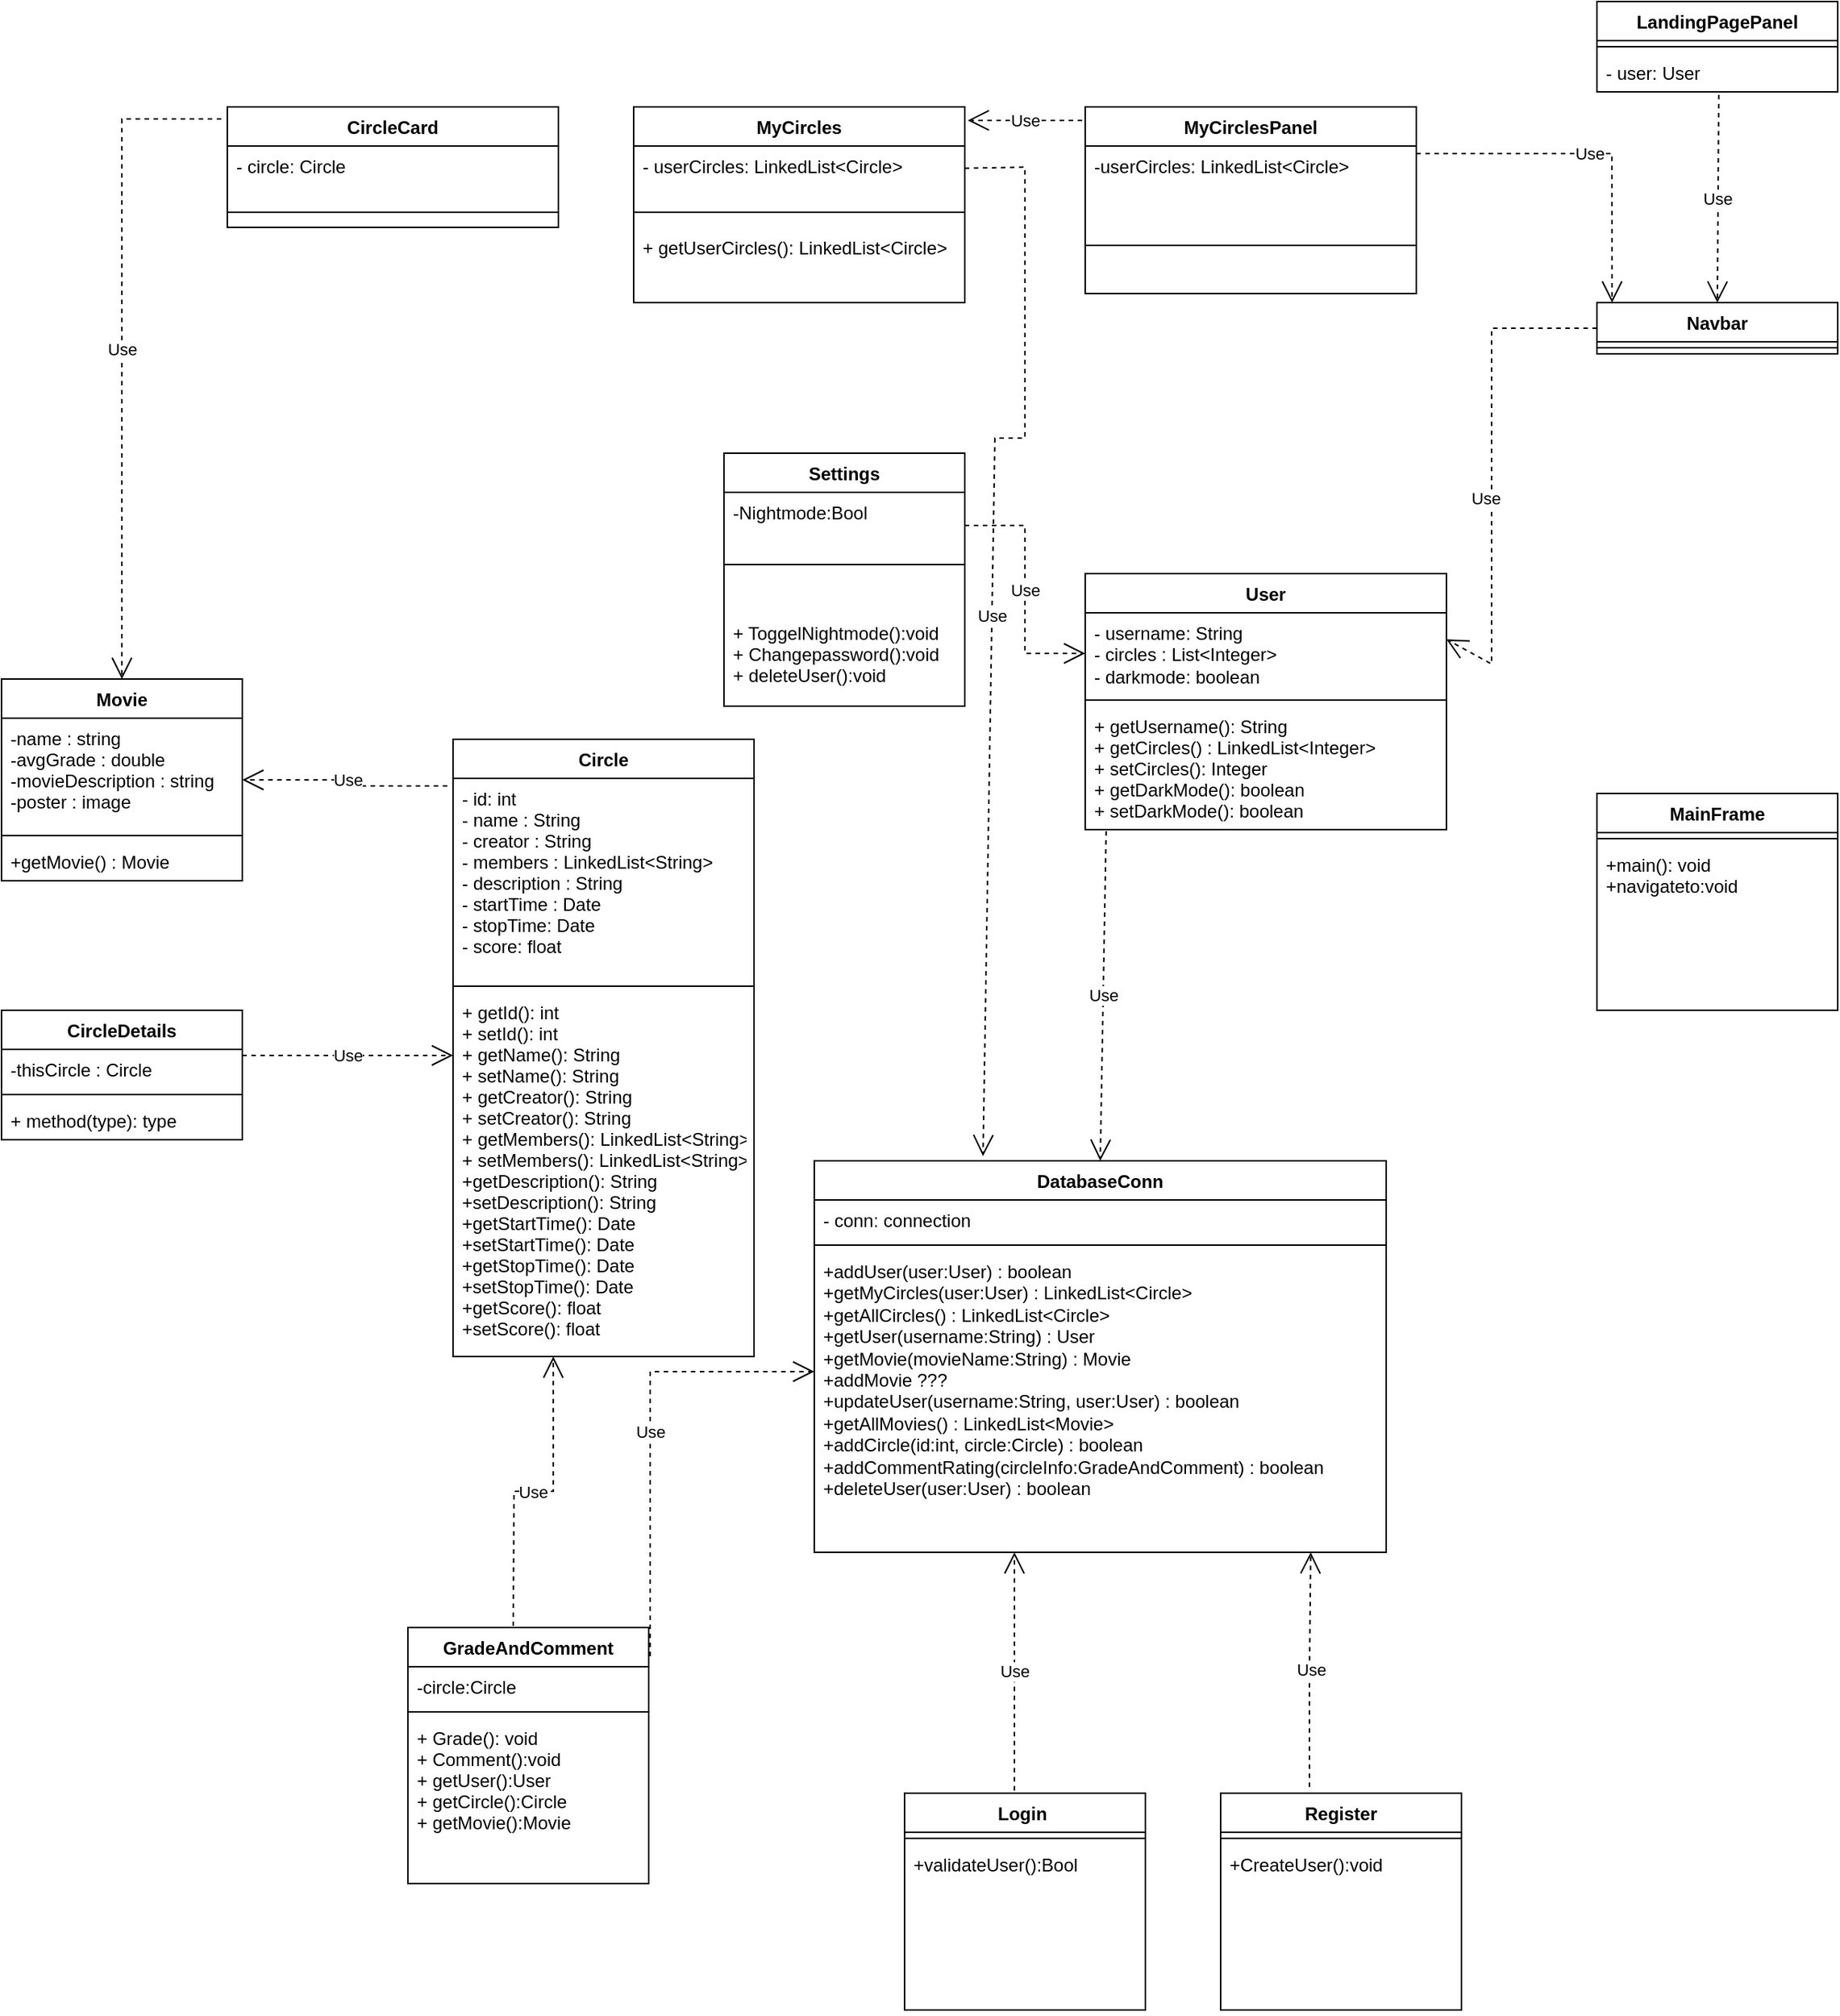 <mxfile version="16.5.6" type="github">
  <diagram id="czeYtxCxRM8ObdpQRXwS" name="Page-1">
    <mxGraphModel dx="1422" dy="743" grid="1" gridSize="10" guides="1" tooltips="1" connect="1" arrows="1" fold="1" page="1" pageScale="1" pageWidth="50000" pageHeight="50000" math="0" shadow="0">
      <root>
        <mxCell id="0" />
        <mxCell id="1" parent="0" />
        <mxCell id="46LosdDzDrLffaNwuIow-5" value="DatabaseConn" style="swimlane;fontStyle=1;align=center;verticalAlign=top;childLayout=stackLayout;horizontal=1;startSize=26;horizontalStack=0;resizeParent=1;resizeParentMax=0;resizeLast=0;collapsible=1;marginBottom=0;" parent="1" vertex="1">
          <mxGeometry x="1720" y="1290" width="380" height="260" as="geometry" />
        </mxCell>
        <mxCell id="46LosdDzDrLffaNwuIow-6" value="- conn: connection" style="text;strokeColor=none;fillColor=none;align=left;verticalAlign=top;spacingLeft=4;spacingRight=4;overflow=hidden;rotatable=0;points=[[0,0.5],[1,0.5]];portConstraint=eastwest;" parent="46LosdDzDrLffaNwuIow-5" vertex="1">
          <mxGeometry y="26" width="380" height="26" as="geometry" />
        </mxCell>
        <mxCell id="46LosdDzDrLffaNwuIow-7" value="" style="line;strokeWidth=1;fillColor=none;align=left;verticalAlign=middle;spacingTop=-1;spacingLeft=3;spacingRight=3;rotatable=0;labelPosition=right;points=[];portConstraint=eastwest;" parent="46LosdDzDrLffaNwuIow-5" vertex="1">
          <mxGeometry y="52" width="380" height="8" as="geometry" />
        </mxCell>
        <mxCell id="46LosdDzDrLffaNwuIow-8" value="+addUser(user:User) : boolean&#xa;+getMyCircles(user:User) : LinkedList&lt;Circle&gt;&#xa;+getAllCircles() : LinkedList&lt;Circle&gt;&#xa;+getUser(username:String) : User&#xa;+getMovie(movieName:String) : Movie&#xa;+addMovie ???&#xa;+updateUser(username:String, user:User) : boolean&#xa;+getAllMovies() : LinkedList&lt;Movie&gt;&#xa;+addCircle(id:int, circle:Circle) : boolean&#xa;+addCommentRating(circleInfo:GradeAndComment) : boolean&#xa;+deleteUser(user:User) : boolean&#xa;&#xa;&#xa;&#xa;" style="text;strokeColor=none;fillColor=none;align=left;verticalAlign=top;spacingLeft=4;spacingRight=4;overflow=hidden;rotatable=0;points=[[0,0.5],[1,0.5]];portConstraint=eastwest;whiteSpace=wrap;" parent="46LosdDzDrLffaNwuIow-5" vertex="1">
          <mxGeometry y="60" width="380" height="200" as="geometry" />
        </mxCell>
        <mxCell id="3OgGzo2SByA_cm2bsDLw-1" value="Circle" style="swimlane;fontStyle=1;align=center;verticalAlign=top;childLayout=stackLayout;horizontal=1;startSize=26;horizontalStack=0;resizeParent=1;resizeParentMax=0;resizeLast=0;collapsible=1;marginBottom=0;" parent="1" vertex="1">
          <mxGeometry x="1480" y="1010" width="200" height="410" as="geometry" />
        </mxCell>
        <mxCell id="3OgGzo2SByA_cm2bsDLw-2" value="- id: int&#xa;- name : String&#xa;- creator : String&#xa;- members : LinkedList&lt;String&gt;&#xa;- description : String&#xa;- startTime : Date&#xa;- stopTime: Date&#xa;- score: float&#xa;" style="text;strokeColor=none;fillColor=none;align=left;verticalAlign=top;spacingLeft=4;spacingRight=4;overflow=hidden;rotatable=0;points=[[0,0.5],[1,0.5]];portConstraint=eastwest;" parent="3OgGzo2SByA_cm2bsDLw-1" vertex="1">
          <mxGeometry y="26" width="200" height="134" as="geometry" />
        </mxCell>
        <mxCell id="3OgGzo2SByA_cm2bsDLw-3" value="" style="line;strokeWidth=1;fillColor=none;align=left;verticalAlign=middle;spacingTop=-1;spacingLeft=3;spacingRight=3;rotatable=0;labelPosition=right;points=[];portConstraint=eastwest;" parent="3OgGzo2SByA_cm2bsDLw-1" vertex="1">
          <mxGeometry y="160" width="200" height="8" as="geometry" />
        </mxCell>
        <mxCell id="3OgGzo2SByA_cm2bsDLw-4" value="+ getId(): int&#xa;+ setId(): int&#xa;+ getName(): String&#xa;+ setName(): String&#xa;+ getCreator(): String&#xa;+ setCreator(): String&#xa;+ getMembers(): LinkedList&lt;String&gt;&#xa;+ setMembers(): LinkedList&lt;String&gt;&#xa;+getDescription(): String&#xa;+setDescription(): String&#xa;+getStartTime(): Date&#xa;+setStartTime(): Date&#xa;+getStopTime(): Date&#xa;+setStopTime(): Date&#xa;+getScore(): float&#xa;+setScore(): float" style="text;strokeColor=none;fillColor=none;align=left;verticalAlign=top;spacingLeft=4;spacingRight=4;overflow=hidden;rotatable=0;points=[[0,0.5],[1,0.5]];portConstraint=eastwest;" parent="3OgGzo2SByA_cm2bsDLw-1" vertex="1">
          <mxGeometry y="168" width="200" height="242" as="geometry" />
        </mxCell>
        <mxCell id="egLKUnMWFmZdAxHy4EYi-1" value="MyCircles" style="swimlane;fontStyle=1;align=center;verticalAlign=top;childLayout=stackLayout;horizontal=1;startSize=26;horizontalStack=0;resizeParent=1;resizeParentMax=0;resizeLast=0;collapsible=1;marginBottom=0;" parent="1" vertex="1">
          <mxGeometry x="1600" y="590" width="220" height="130" as="geometry" />
        </mxCell>
        <mxCell id="egLKUnMWFmZdAxHy4EYi-2" value="- userCircles: LinkedList&lt;Circle&gt; &#xa;" style="text;strokeColor=none;fillColor=none;align=left;verticalAlign=top;spacingLeft=4;spacingRight=4;overflow=hidden;rotatable=0;points=[[0,0.5],[1,0.5]];portConstraint=eastwest;" parent="egLKUnMWFmZdAxHy4EYi-1" vertex="1">
          <mxGeometry y="26" width="220" height="34" as="geometry" />
        </mxCell>
        <mxCell id="egLKUnMWFmZdAxHy4EYi-3" value="" style="line;strokeWidth=1;fillColor=none;align=left;verticalAlign=middle;spacingTop=-1;spacingLeft=3;spacingRight=3;rotatable=0;labelPosition=right;points=[];portConstraint=eastwest;" parent="egLKUnMWFmZdAxHy4EYi-1" vertex="1">
          <mxGeometry y="60" width="220" height="20" as="geometry" />
        </mxCell>
        <mxCell id="egLKUnMWFmZdAxHy4EYi-4" value="+ getUserCircles(): LinkedList&lt;Circle&gt;" style="text;strokeColor=none;fillColor=none;align=left;verticalAlign=top;spacingLeft=4;spacingRight=4;overflow=hidden;rotatable=0;points=[[0,0.5],[1,0.5]];portConstraint=eastwest;" parent="egLKUnMWFmZdAxHy4EYi-1" vertex="1">
          <mxGeometry y="80" width="220" height="50" as="geometry" />
        </mxCell>
        <mxCell id="8Do-b4mo3wIUdCFwqy2j-4" value="Movie" style="swimlane;fontStyle=1;align=center;verticalAlign=top;childLayout=stackLayout;horizontal=1;startSize=26;horizontalStack=0;resizeParent=1;resizeParentMax=0;resizeLast=0;collapsible=1;marginBottom=0;" parent="1" vertex="1">
          <mxGeometry x="1180" y="970" width="160" height="134" as="geometry" />
        </mxCell>
        <mxCell id="8Do-b4mo3wIUdCFwqy2j-5" value="-name : string&#xa;-avgGrade : double&#xa;-movieDescription : string&#xa;-poster : image" style="text;strokeColor=none;fillColor=none;align=left;verticalAlign=top;spacingLeft=4;spacingRight=4;overflow=hidden;rotatable=0;points=[[0,0.5],[1,0.5]];portConstraint=eastwest;" parent="8Do-b4mo3wIUdCFwqy2j-4" vertex="1">
          <mxGeometry y="26" width="160" height="74" as="geometry" />
        </mxCell>
        <mxCell id="8Do-b4mo3wIUdCFwqy2j-6" value="" style="line;strokeWidth=1;fillColor=none;align=left;verticalAlign=middle;spacingTop=-1;spacingLeft=3;spacingRight=3;rotatable=0;labelPosition=right;points=[];portConstraint=eastwest;" parent="8Do-b4mo3wIUdCFwqy2j-4" vertex="1">
          <mxGeometry y="100" width="160" height="8" as="geometry" />
        </mxCell>
        <mxCell id="8Do-b4mo3wIUdCFwqy2j-7" value="+getMovie() : Movie" style="text;strokeColor=none;fillColor=none;align=left;verticalAlign=top;spacingLeft=4;spacingRight=4;overflow=hidden;rotatable=0;points=[[0,0.5],[1,0.5]];portConstraint=eastwest;" parent="8Do-b4mo3wIUdCFwqy2j-4" vertex="1">
          <mxGeometry y="108" width="160" height="26" as="geometry" />
        </mxCell>
        <mxCell id="8Do-b4mo3wIUdCFwqy2j-8" value="CircleDetails" style="swimlane;fontStyle=1;align=center;verticalAlign=top;childLayout=stackLayout;horizontal=1;startSize=26;horizontalStack=0;resizeParent=1;resizeParentMax=0;resizeLast=0;collapsible=1;marginBottom=0;" parent="1" vertex="1">
          <mxGeometry x="1180" y="1190" width="160" height="86" as="geometry" />
        </mxCell>
        <mxCell id="8Do-b4mo3wIUdCFwqy2j-9" value="-thisCircle : Circle" style="text;strokeColor=none;fillColor=none;align=left;verticalAlign=top;spacingLeft=4;spacingRight=4;overflow=hidden;rotatable=0;points=[[0,0.5],[1,0.5]];portConstraint=eastwest;" parent="8Do-b4mo3wIUdCFwqy2j-8" vertex="1">
          <mxGeometry y="26" width="160" height="26" as="geometry" />
        </mxCell>
        <mxCell id="8Do-b4mo3wIUdCFwqy2j-10" value="" style="line;strokeWidth=1;fillColor=none;align=left;verticalAlign=middle;spacingTop=-1;spacingLeft=3;spacingRight=3;rotatable=0;labelPosition=right;points=[];portConstraint=eastwest;" parent="8Do-b4mo3wIUdCFwqy2j-8" vertex="1">
          <mxGeometry y="52" width="160" height="8" as="geometry" />
        </mxCell>
        <mxCell id="8Do-b4mo3wIUdCFwqy2j-11" value="+ method(type): type" style="text;strokeColor=none;fillColor=none;align=left;verticalAlign=top;spacingLeft=4;spacingRight=4;overflow=hidden;rotatable=0;points=[[0,0.5],[1,0.5]];portConstraint=eastwest;" parent="8Do-b4mo3wIUdCFwqy2j-8" vertex="1">
          <mxGeometry y="60" width="160" height="26" as="geometry" />
        </mxCell>
        <mxCell id="egLKUnMWFmZdAxHy4EYi-6" value="GradeAndComment" style="swimlane;fontStyle=1;align=center;verticalAlign=top;childLayout=stackLayout;horizontal=1;startSize=26;horizontalStack=0;resizeParent=1;resizeParentMax=0;resizeLast=0;collapsible=1;marginBottom=0;" parent="1" vertex="1">
          <mxGeometry x="1450" y="1600" width="160" height="170" as="geometry" />
        </mxCell>
        <mxCell id="XvthLG9ytAD4mO-bvngX-21" value="Use" style="endArrow=open;endSize=12;dashed=1;html=1;rounded=0;edgeStyle=orthogonalEdgeStyle;entryX=0.333;entryY=1;entryDx=0;entryDy=0;entryPerimeter=0;" parent="egLKUnMWFmZdAxHy4EYi-6" target="3OgGzo2SByA_cm2bsDLw-4" edge="1">
          <mxGeometry width="160" relative="1" as="geometry">
            <mxPoint x="70" y="-1" as="sourcePoint" />
            <mxPoint x="90" y="-310" as="targetPoint" />
          </mxGeometry>
        </mxCell>
        <mxCell id="egLKUnMWFmZdAxHy4EYi-7" value="-circle:Circle" style="text;strokeColor=none;fillColor=none;align=left;verticalAlign=top;spacingLeft=4;spacingRight=4;overflow=hidden;rotatable=0;points=[[0,0.5],[1,0.5]];portConstraint=eastwest;" parent="egLKUnMWFmZdAxHy4EYi-6" vertex="1">
          <mxGeometry y="26" width="160" height="26" as="geometry" />
        </mxCell>
        <mxCell id="egLKUnMWFmZdAxHy4EYi-8" value="" style="line;strokeWidth=1;fillColor=none;align=left;verticalAlign=middle;spacingTop=-1;spacingLeft=3;spacingRight=3;rotatable=0;labelPosition=right;points=[];portConstraint=eastwest;" parent="egLKUnMWFmZdAxHy4EYi-6" vertex="1">
          <mxGeometry y="52" width="160" height="8" as="geometry" />
        </mxCell>
        <mxCell id="egLKUnMWFmZdAxHy4EYi-9" value="+ Grade(): void&#xa;+ Comment():void&#xa;+ getUser():User&#xa;+ getCircle():Circle&#xa;+ getMovie():Movie" style="text;strokeColor=none;fillColor=none;align=left;verticalAlign=top;spacingLeft=4;spacingRight=4;overflow=hidden;rotatable=0;points=[[0,0.5],[1,0.5]];portConstraint=eastwest;" parent="egLKUnMWFmZdAxHy4EYi-6" vertex="1">
          <mxGeometry y="60" width="160" height="110" as="geometry" />
        </mxCell>
        <mxCell id="egLKUnMWFmZdAxHy4EYi-10" value="Settings" style="swimlane;fontStyle=1;align=center;verticalAlign=top;childLayout=stackLayout;horizontal=1;startSize=26;horizontalStack=0;resizeParent=1;resizeParentMax=0;resizeLast=0;collapsible=1;marginBottom=0;" parent="1" vertex="1">
          <mxGeometry x="1660" y="820" width="160" height="168" as="geometry" />
        </mxCell>
        <mxCell id="egLKUnMWFmZdAxHy4EYi-11" value="-Nightmode:Bool&#xa;" style="text;strokeColor=none;fillColor=none;align=left;verticalAlign=top;spacingLeft=4;spacingRight=4;overflow=hidden;rotatable=0;points=[[0,0.5],[1,0.5]];portConstraint=eastwest;" parent="egLKUnMWFmZdAxHy4EYi-10" vertex="1">
          <mxGeometry y="26" width="160" height="44" as="geometry" />
        </mxCell>
        <mxCell id="egLKUnMWFmZdAxHy4EYi-12" value="" style="line;strokeWidth=1;fillColor=none;align=left;verticalAlign=middle;spacingTop=-1;spacingLeft=3;spacingRight=3;rotatable=0;labelPosition=right;points=[];portConstraint=eastwest;" parent="egLKUnMWFmZdAxHy4EYi-10" vertex="1">
          <mxGeometry y="70" width="160" height="8" as="geometry" />
        </mxCell>
        <mxCell id="egLKUnMWFmZdAxHy4EYi-13" value="&#xa;&#xa;+ ToggelNightmode():void&#xa;+ Changepassword():void&#xa;+ deleteUser():void&#xa;" style="text;strokeColor=none;fillColor=none;align=left;verticalAlign=top;spacingLeft=4;spacingRight=4;overflow=hidden;rotatable=0;points=[[0,0.5],[1,0.5]];portConstraint=eastwest;" parent="egLKUnMWFmZdAxHy4EYi-10" vertex="1">
          <mxGeometry y="78" width="160" height="90" as="geometry" />
        </mxCell>
        <mxCell id="XvthLG9ytAD4mO-bvngX-1" value="User" style="swimlane;fontStyle=1;align=center;verticalAlign=top;childLayout=stackLayout;horizontal=1;startSize=26;horizontalStack=0;resizeParent=1;resizeParentMax=0;resizeLast=0;collapsible=1;marginBottom=0;" parent="1" vertex="1">
          <mxGeometry x="1900" y="900" width="240" height="170" as="geometry" />
        </mxCell>
        <mxCell id="XvthLG9ytAD4mO-bvngX-2" value="- username: String&#xa;- circles : List&lt;Integer&gt;&#xa;- darkmode: boolean" style="text;strokeColor=none;fillColor=none;align=left;verticalAlign=top;spacingLeft=4;spacingRight=4;overflow=hidden;rotatable=0;points=[[0,0.5],[1,0.5]];portConstraint=eastwest;whiteSpace=wrap;" parent="XvthLG9ytAD4mO-bvngX-1" vertex="1">
          <mxGeometry y="26" width="240" height="54" as="geometry" />
        </mxCell>
        <mxCell id="XvthLG9ytAD4mO-bvngX-3" value="" style="line;strokeWidth=1;fillColor=none;align=left;verticalAlign=middle;spacingTop=-1;spacingLeft=3;spacingRight=3;rotatable=0;labelPosition=right;points=[];portConstraint=eastwest;" parent="XvthLG9ytAD4mO-bvngX-1" vertex="1">
          <mxGeometry y="80" width="240" height="8" as="geometry" />
        </mxCell>
        <mxCell id="XvthLG9ytAD4mO-bvngX-4" value="+ getUsername(): String&#xa;+ getCircles() : LinkedList&lt;Integer&gt; &#xa;+ setCircles(): Integer&#xa;+ getDarkMode(): boolean&#xa;+ setDarkMode(): boolean&#xa;" style="text;strokeColor=none;fillColor=none;align=left;verticalAlign=top;spacingLeft=4;spacingRight=4;overflow=hidden;rotatable=0;points=[[0,0.5],[1,0.5]];portConstraint=eastwest;" parent="XvthLG9ytAD4mO-bvngX-1" vertex="1">
          <mxGeometry y="88" width="240" height="82" as="geometry" />
        </mxCell>
        <mxCell id="XvthLG9ytAD4mO-bvngX-15" value="Use" style="endArrow=open;endSize=12;dashed=1;html=1;rounded=0;edgeStyle=orthogonalEdgeStyle;exitX=1;exitY=0.5;exitDx=0;exitDy=0;entryX=0;entryY=0.5;entryDx=0;entryDy=0;" parent="1" source="egLKUnMWFmZdAxHy4EYi-11" target="XvthLG9ytAD4mO-bvngX-2" edge="1">
          <mxGeometry width="160" relative="1" as="geometry">
            <mxPoint x="1860" y="1190" as="sourcePoint" />
            <mxPoint x="2020" y="1190" as="targetPoint" />
          </mxGeometry>
        </mxCell>
        <mxCell id="XvthLG9ytAD4mO-bvngX-22" value="Use" style="endArrow=open;endSize=12;dashed=1;html=1;rounded=0;edgeStyle=orthogonalEdgeStyle;exitX=1.006;exitY=0.112;exitDx=0;exitDy=0;exitPerimeter=0;" parent="1" edge="1" source="egLKUnMWFmZdAxHy4EYi-6">
          <mxGeometry width="160" relative="1" as="geometry">
            <mxPoint x="1610" y="1430" as="sourcePoint" />
            <mxPoint x="1720" y="1430" as="targetPoint" />
            <Array as="points">
              <mxPoint x="1611" y="1430" />
            </Array>
          </mxGeometry>
        </mxCell>
        <mxCell id="XvthLG9ytAD4mO-bvngX-23" value="Use" style="endArrow=open;endSize=12;dashed=1;html=1;rounded=0;edgeStyle=orthogonalEdgeStyle;" parent="1" edge="1">
          <mxGeometry width="160" relative="1" as="geometry">
            <mxPoint x="1340" y="1220" as="sourcePoint" />
            <mxPoint x="1480" y="1220" as="targetPoint" />
          </mxGeometry>
        </mxCell>
        <mxCell id="0AgJQ7nLABn1IGj8sEdc-1" value="Use" style="endArrow=open;endSize=12;dashed=1;html=1;rounded=0;edgeStyle=orthogonalEdgeStyle;exitX=-0.019;exitY=0.037;exitDx=0;exitDy=0;exitPerimeter=0;" parent="1" source="3OgGzo2SByA_cm2bsDLw-2" target="8Do-b4mo3wIUdCFwqy2j-4" edge="1">
          <mxGeometry width="160" relative="1" as="geometry">
            <mxPoint x="1300" y="1140" as="sourcePoint" />
            <mxPoint x="1440" y="1140" as="targetPoint" />
          </mxGeometry>
        </mxCell>
        <mxCell id="FF1Zi_31tOf2UMTlAinl-1" value="MainFrame" style="swimlane;fontStyle=1;align=center;verticalAlign=top;childLayout=stackLayout;horizontal=1;startSize=26;horizontalStack=0;resizeParent=1;resizeParentMax=0;resizeLast=0;collapsible=1;marginBottom=0;" parent="1" vertex="1">
          <mxGeometry x="2240" y="1046" width="160" height="144" as="geometry" />
        </mxCell>
        <mxCell id="FF1Zi_31tOf2UMTlAinl-4" value="" style="line;strokeWidth=1;fillColor=none;align=left;verticalAlign=middle;spacingTop=-1;spacingLeft=3;spacingRight=3;rotatable=0;labelPosition=right;points=[];portConstraint=eastwest;" parent="FF1Zi_31tOf2UMTlAinl-1" vertex="1">
          <mxGeometry y="26" width="160" height="8" as="geometry" />
        </mxCell>
        <mxCell id="FF1Zi_31tOf2UMTlAinl-5" value="+main(): void&#xa;+navigateto:void" style="text;strokeColor=none;fillColor=none;align=left;verticalAlign=top;spacingLeft=4;spacingRight=4;overflow=hidden;rotatable=0;points=[[0,0.5],[1,0.5]];portConstraint=eastwest;" parent="FF1Zi_31tOf2UMTlAinl-1" vertex="1">
          <mxGeometry y="34" width="160" height="110" as="geometry" />
        </mxCell>
        <mxCell id="FF1Zi_31tOf2UMTlAinl-6" value="Login " style="swimlane;fontStyle=1;align=center;verticalAlign=top;childLayout=stackLayout;horizontal=1;startSize=26;horizontalStack=0;resizeParent=1;resizeParentMax=0;resizeLast=0;collapsible=1;marginBottom=0;" parent="1" vertex="1">
          <mxGeometry x="1780" y="1710" width="160" height="144" as="geometry" />
        </mxCell>
        <mxCell id="FF1Zi_31tOf2UMTlAinl-8" value="" style="line;strokeWidth=1;fillColor=none;align=left;verticalAlign=middle;spacingTop=-1;spacingLeft=3;spacingRight=3;rotatable=0;labelPosition=right;points=[];portConstraint=eastwest;" parent="FF1Zi_31tOf2UMTlAinl-6" vertex="1">
          <mxGeometry y="26" width="160" height="8" as="geometry" />
        </mxCell>
        <mxCell id="FF1Zi_31tOf2UMTlAinl-9" value="+validateUser():Bool" style="text;strokeColor=none;fillColor=none;align=left;verticalAlign=top;spacingLeft=4;spacingRight=4;overflow=hidden;rotatable=0;points=[[0,0.5],[1,0.5]];portConstraint=eastwest;" parent="FF1Zi_31tOf2UMTlAinl-6" vertex="1">
          <mxGeometry y="34" width="160" height="110" as="geometry" />
        </mxCell>
        <mxCell id="FF1Zi_31tOf2UMTlAinl-14" value="Register" style="swimlane;fontStyle=1;align=center;verticalAlign=top;childLayout=stackLayout;horizontal=1;startSize=26;horizontalStack=0;resizeParent=1;resizeParentMax=0;resizeLast=0;collapsible=1;marginBottom=0;" parent="1" vertex="1">
          <mxGeometry x="1990" y="1710" width="160" height="144" as="geometry" />
        </mxCell>
        <mxCell id="FF1Zi_31tOf2UMTlAinl-16" value="" style="line;strokeWidth=1;fillColor=none;align=left;verticalAlign=middle;spacingTop=-1;spacingLeft=3;spacingRight=3;rotatable=0;labelPosition=right;points=[];portConstraint=eastwest;" parent="FF1Zi_31tOf2UMTlAinl-14" vertex="1">
          <mxGeometry y="26" width="160" height="8" as="geometry" />
        </mxCell>
        <mxCell id="FF1Zi_31tOf2UMTlAinl-17" value="+CreateUser():void " style="text;strokeColor=none;fillColor=none;align=left;verticalAlign=top;spacingLeft=4;spacingRight=4;overflow=hidden;rotatable=0;points=[[0,0.5],[1,0.5]];portConstraint=eastwest;" parent="FF1Zi_31tOf2UMTlAinl-14" vertex="1">
          <mxGeometry y="34" width="160" height="110" as="geometry" />
        </mxCell>
        <mxCell id="FF1Zi_31tOf2UMTlAinl-18" value="Use" style="endArrow=open;endSize=12;dashed=1;html=1;rounded=0;edgeStyle=orthogonalEdgeStyle;exitX=0.456;exitY=-0.012;exitDx=0;exitDy=0;exitPerimeter=0;entryX=0.35;entryY=1;entryDx=0;entryDy=0;entryPerimeter=0;" parent="1" source="FF1Zi_31tOf2UMTlAinl-6" target="46LosdDzDrLffaNwuIow-8" edge="1">
          <mxGeometry width="160" relative="1" as="geometry">
            <mxPoint x="1830" y="1650" as="sourcePoint" />
            <mxPoint x="1853" y="1560" as="targetPoint" />
          </mxGeometry>
        </mxCell>
        <mxCell id="FF1Zi_31tOf2UMTlAinl-19" value="Use" style="endArrow=open;endSize=12;dashed=1;html=1;rounded=0;edgeStyle=orthogonalEdgeStyle;entryX=0.868;entryY=1;entryDx=0;entryDy=0;entryPerimeter=0;exitX=0.369;exitY=-0.029;exitDx=0;exitDy=0;exitPerimeter=0;" parent="1" source="FF1Zi_31tOf2UMTlAinl-14" target="46LosdDzDrLffaNwuIow-8" edge="1">
          <mxGeometry width="160" relative="1" as="geometry">
            <mxPoint x="2000" y="1650" as="sourcePoint" />
            <mxPoint x="2110" y="1650" as="targetPoint" />
          </mxGeometry>
        </mxCell>
        <mxCell id="FF1Zi_31tOf2UMTlAinl-20" value="LandingPagePanel" style="swimlane;fontStyle=1;align=center;verticalAlign=top;childLayout=stackLayout;horizontal=1;startSize=26;horizontalStack=0;resizeParent=1;resizeParentMax=0;resizeLast=0;collapsible=1;marginBottom=0;" parent="1" vertex="1">
          <mxGeometry x="2240" y="520" width="160" height="60" as="geometry" />
        </mxCell>
        <mxCell id="FF1Zi_31tOf2UMTlAinl-21" value="" style="line;strokeWidth=1;fillColor=none;align=left;verticalAlign=middle;spacingTop=-1;spacingLeft=3;spacingRight=3;rotatable=0;labelPosition=right;points=[];portConstraint=eastwest;" parent="FF1Zi_31tOf2UMTlAinl-20" vertex="1">
          <mxGeometry y="26" width="160" height="8" as="geometry" />
        </mxCell>
        <mxCell id="FF1Zi_31tOf2UMTlAinl-22" value="- user: User" style="text;strokeColor=none;fillColor=none;align=left;verticalAlign=top;spacingLeft=4;spacingRight=4;overflow=hidden;rotatable=0;points=[[0,0.5],[1,0.5]];portConstraint=eastwest;" parent="FF1Zi_31tOf2UMTlAinl-20" vertex="1">
          <mxGeometry y="34" width="160" height="26" as="geometry" />
        </mxCell>
        <mxCell id="FF1Zi_31tOf2UMTlAinl-23" value="Navbar" style="swimlane;fontStyle=1;align=center;verticalAlign=top;childLayout=stackLayout;horizontal=1;startSize=26;horizontalStack=0;resizeParent=1;resizeParentMax=0;resizeLast=0;collapsible=1;marginBottom=0;" parent="1" vertex="1">
          <mxGeometry x="2240" y="720" width="160" height="34" as="geometry" />
        </mxCell>
        <mxCell id="FF1Zi_31tOf2UMTlAinl-24" value="" style="line;strokeWidth=1;fillColor=none;align=left;verticalAlign=middle;spacingTop=-1;spacingLeft=3;spacingRight=3;rotatable=0;labelPosition=right;points=[];portConstraint=eastwest;" parent="FF1Zi_31tOf2UMTlAinl-23" vertex="1">
          <mxGeometry y="26" width="160" height="8" as="geometry" />
        </mxCell>
        <mxCell id="PBDujXzsI80PLqIoywqt-1" value="MyCirclesPanel" style="swimlane;fontStyle=1;align=center;verticalAlign=top;childLayout=stackLayout;horizontal=1;startSize=26;horizontalStack=0;resizeParent=1;resizeParentMax=0;resizeLast=0;collapsible=1;marginBottom=0;" vertex="1" parent="1">
          <mxGeometry x="1900" y="590" width="220" height="124" as="geometry" />
        </mxCell>
        <mxCell id="PBDujXzsI80PLqIoywqt-22" value="-userCircles: LinkedList&lt;Circle&gt;" style="text;strokeColor=none;fillColor=none;align=left;verticalAlign=top;spacingLeft=4;spacingRight=4;overflow=hidden;rotatable=0;points=[[0,0.5],[1,0.5]];portConstraint=eastwest;" vertex="1" parent="PBDujXzsI80PLqIoywqt-1">
          <mxGeometry y="26" width="220" height="34" as="geometry" />
        </mxCell>
        <mxCell id="PBDujXzsI80PLqIoywqt-3" value="" style="line;strokeWidth=1;fillColor=none;align=left;verticalAlign=middle;spacingTop=-1;spacingLeft=3;spacingRight=3;rotatable=0;labelPosition=right;points=[];portConstraint=eastwest;" vertex="1" parent="PBDujXzsI80PLqIoywqt-1">
          <mxGeometry y="60" width="220" height="64" as="geometry" />
        </mxCell>
        <mxCell id="PBDujXzsI80PLqIoywqt-5" value="Use" style="endArrow=open;endSize=12;dashed=1;html=1;rounded=0;exitX=0;exitY=0.5;exitDx=0;exitDy=0;entryX=1;entryY=0.327;entryDx=0;entryDy=0;entryPerimeter=0;" edge="1" parent="1" source="FF1Zi_31tOf2UMTlAinl-23" target="XvthLG9ytAD4mO-bvngX-2">
          <mxGeometry x="0.116" y="-4" width="160" relative="1" as="geometry">
            <mxPoint x="1990" y="791.5" as="sourcePoint" />
            <mxPoint x="2150" y="791.5" as="targetPoint" />
            <Array as="points">
              <mxPoint x="2170" y="737" />
              <mxPoint x="2170" y="960" />
            </Array>
            <mxPoint as="offset" />
          </mxGeometry>
        </mxCell>
        <mxCell id="PBDujXzsI80PLqIoywqt-7" value="Use" style="endArrow=open;endSize=12;dashed=1;html=1;rounded=0;exitX=1;exitY=0.25;exitDx=0;exitDy=0;entryX=0.063;entryY=0;entryDx=0;entryDy=0;entryPerimeter=0;" edge="1" parent="1" source="PBDujXzsI80PLqIoywqt-1" target="FF1Zi_31tOf2UMTlAinl-23">
          <mxGeometry width="160" relative="1" as="geometry">
            <mxPoint x="2190" y="580" as="sourcePoint" />
            <mxPoint x="2350" y="580" as="targetPoint" />
            <Array as="points">
              <mxPoint x="2250" y="621" />
            </Array>
          </mxGeometry>
        </mxCell>
        <mxCell id="PBDujXzsI80PLqIoywqt-9" value="Use" style="endArrow=open;endSize=12;dashed=1;html=1;rounded=0;entryX=1.009;entryY=0.069;entryDx=0;entryDy=0;entryPerimeter=0;" edge="1" parent="1" target="egLKUnMWFmZdAxHy4EYi-1">
          <mxGeometry width="160" relative="1" as="geometry">
            <mxPoint x="1898" y="599" as="sourcePoint" />
            <mxPoint x="1940" y="720" as="targetPoint" />
          </mxGeometry>
        </mxCell>
        <mxCell id="PBDujXzsI80PLqIoywqt-10" value="CircleCard" style="swimlane;fontStyle=1;align=center;verticalAlign=top;childLayout=stackLayout;horizontal=1;startSize=26;horizontalStack=0;resizeParent=1;resizeParentMax=0;resizeLast=0;collapsible=1;marginBottom=0;" vertex="1" parent="1">
          <mxGeometry x="1330" y="590" width="220" height="80" as="geometry" />
        </mxCell>
        <mxCell id="PBDujXzsI80PLqIoywqt-11" value="- circle: Circle" style="text;strokeColor=none;fillColor=none;align=left;verticalAlign=top;spacingLeft=4;spacingRight=4;overflow=hidden;rotatable=0;points=[[0,0.5],[1,0.5]];portConstraint=eastwest;" vertex="1" parent="PBDujXzsI80PLqIoywqt-10">
          <mxGeometry y="26" width="220" height="34" as="geometry" />
        </mxCell>
        <mxCell id="PBDujXzsI80PLqIoywqt-12" value="" style="line;strokeWidth=1;fillColor=none;align=left;verticalAlign=middle;spacingTop=-1;spacingLeft=3;spacingRight=3;rotatable=0;labelPosition=right;points=[];portConstraint=eastwest;" vertex="1" parent="PBDujXzsI80PLqIoywqt-10">
          <mxGeometry y="60" width="220" height="20" as="geometry" />
        </mxCell>
        <mxCell id="PBDujXzsI80PLqIoywqt-14" value="Use" style="endArrow=open;endSize=12;dashed=1;html=1;rounded=0;exitX=-0.018;exitY=0.1;exitDx=0;exitDy=0;exitPerimeter=0;" edge="1" parent="1" source="PBDujXzsI80PLqIoywqt-10" target="8Do-b4mo3wIUdCFwqy2j-4">
          <mxGeometry width="160" relative="1" as="geometry">
            <mxPoint x="1130" y="825" as="sourcePoint" />
            <mxPoint x="1290" y="825" as="targetPoint" />
            <Array as="points">
              <mxPoint x="1260" y="598" />
            </Array>
          </mxGeometry>
        </mxCell>
        <mxCell id="PBDujXzsI80PLqIoywqt-19" value="Use" style="endArrow=open;endSize=12;dashed=1;html=1;rounded=0;entryX=0.5;entryY=0;entryDx=0;entryDy=0;exitX=0.506;exitY=1.077;exitDx=0;exitDy=0;exitPerimeter=0;" edge="1" parent="1" source="FF1Zi_31tOf2UMTlAinl-22" target="FF1Zi_31tOf2UMTlAinl-23">
          <mxGeometry width="160" relative="1" as="geometry">
            <mxPoint x="2330" y="610" as="sourcePoint" />
            <mxPoint x="2500" y="637.5" as="targetPoint" />
          </mxGeometry>
        </mxCell>
        <mxCell id="PBDujXzsI80PLqIoywqt-20" value="Use" style="endArrow=open;endSize=12;dashed=1;html=1;rounded=0;entryX=0.295;entryY=-0.012;entryDx=0;entryDy=0;entryPerimeter=0;" edge="1" parent="1" source="egLKUnMWFmZdAxHy4EYi-2" target="46LosdDzDrLffaNwuIow-5">
          <mxGeometry width="160" relative="1" as="geometry">
            <mxPoint x="1890" y="750" as="sourcePoint" />
            <mxPoint x="2050" y="750" as="targetPoint" />
            <Array as="points">
              <mxPoint x="1860" y="630" />
              <mxPoint x="1860" y="810" />
              <mxPoint x="1840" y="810" />
            </Array>
          </mxGeometry>
        </mxCell>
        <mxCell id="PBDujXzsI80PLqIoywqt-23" value="Use" style="endArrow=open;endSize=12;dashed=1;html=1;rounded=0;exitX=0.058;exitY=1.012;exitDx=0;exitDy=0;exitPerimeter=0;entryX=0.5;entryY=0;entryDx=0;entryDy=0;" edge="1" parent="1" source="XvthLG9ytAD4mO-bvngX-4" target="46LosdDzDrLffaNwuIow-5">
          <mxGeometry width="160" relative="1" as="geometry">
            <mxPoint x="1910" y="1160" as="sourcePoint" />
            <mxPoint x="2070" y="1160" as="targetPoint" />
          </mxGeometry>
        </mxCell>
      </root>
    </mxGraphModel>
  </diagram>
</mxfile>
